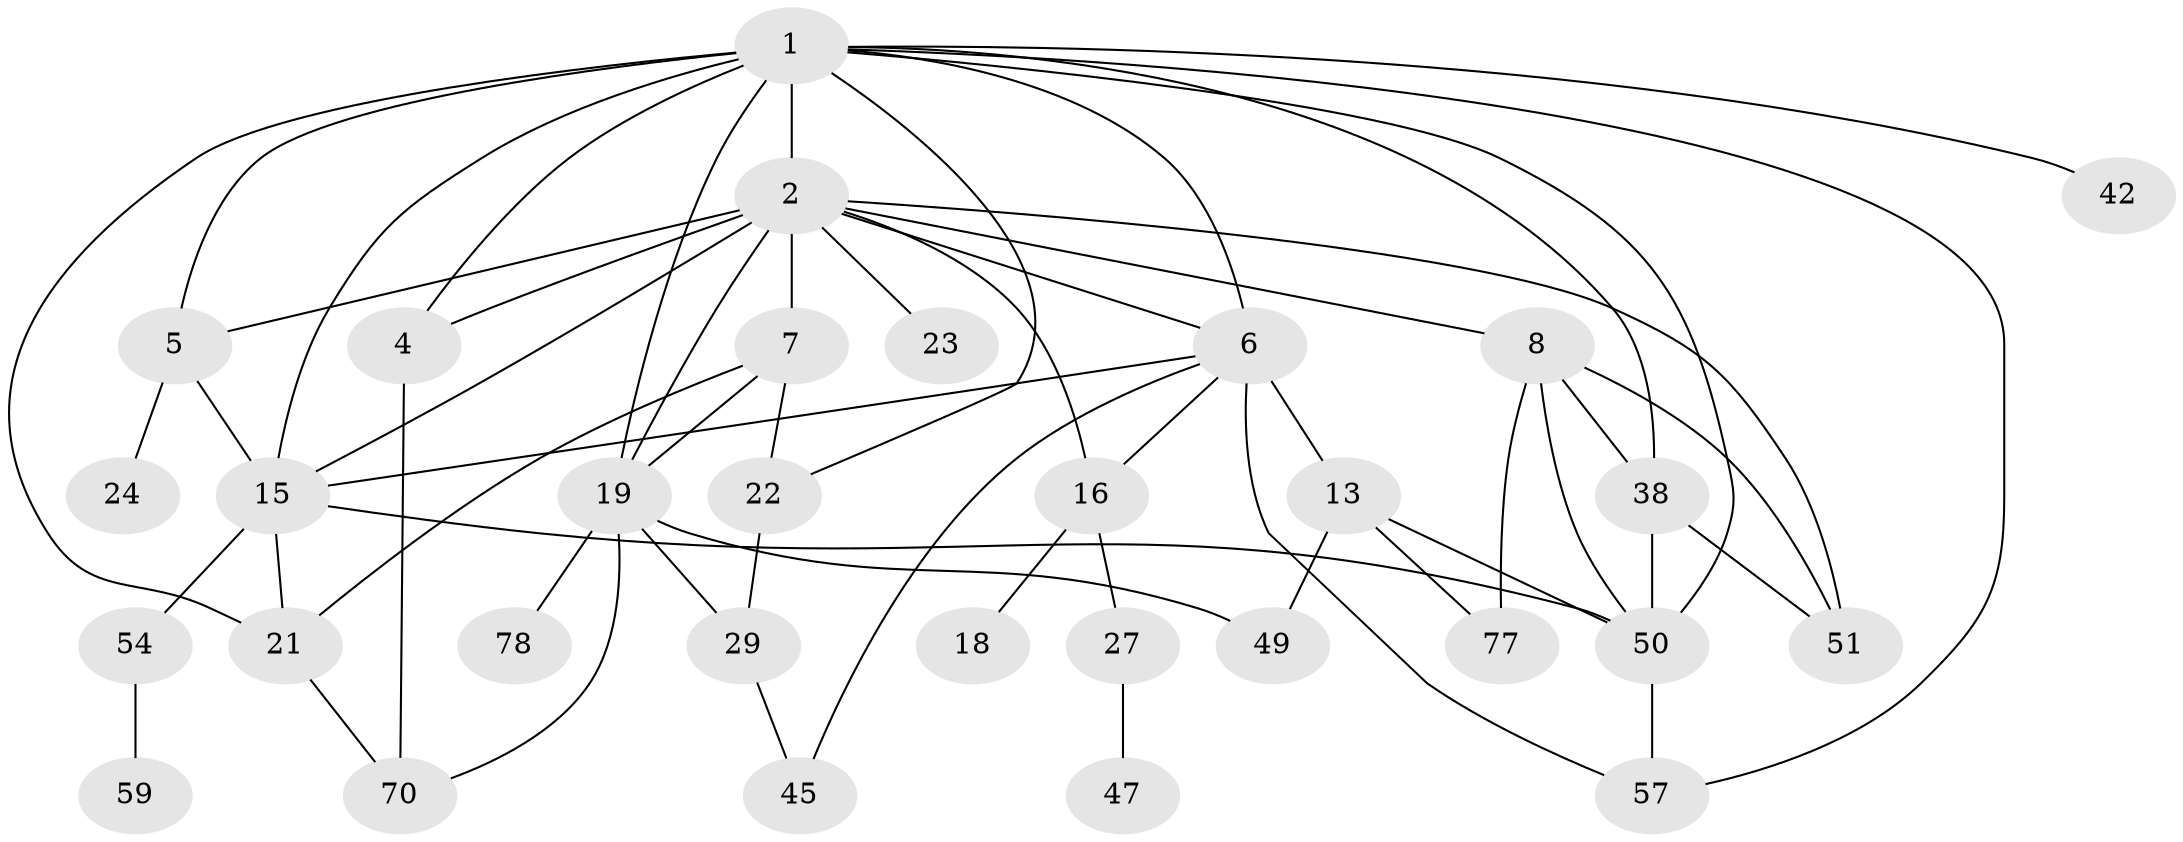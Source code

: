 // original degree distribution, {7: 0.02564102564102564, 5: 0.10256410256410256, 2: 0.34615384615384615, 3: 0.23076923076923078, 4: 0.1282051282051282, 1: 0.15384615384615385, 8: 0.01282051282051282}
// Generated by graph-tools (version 1.1) at 2025/17/03/04/25 18:17:11]
// undirected, 31 vertices, 57 edges
graph export_dot {
graph [start="1"]
  node [color=gray90,style=filled];
  1 [super="+25+41"];
  2 [super="+3"];
  4 [super="+44"];
  5 [super="+33+12"];
  6 [super="+11"];
  7 [super="+43"];
  8 [super="+10+34"];
  13 [super="+64"];
  15 [super="+39+76"];
  16;
  18;
  19 [super="+31+36+20"];
  21 [super="+26"];
  22 [super="+37"];
  23;
  24;
  27;
  29;
  38 [super="+69"];
  42;
  45;
  47;
  49;
  50 [super="+63+58+74"];
  51 [super="+61+56"];
  54 [super="+55"];
  57 [super="+71"];
  59;
  70 [super="+75+72"];
  77;
  78;
  1 -- 2;
  1 -- 4;
  1 -- 5;
  1 -- 22;
  1 -- 6;
  1 -- 38;
  1 -- 42;
  1 -- 50;
  1 -- 57;
  1 -- 15;
  1 -- 21;
  1 -- 19 [weight=2];
  2 -- 6;
  2 -- 7;
  2 -- 23;
  2 -- 16;
  2 -- 15;
  2 -- 19;
  2 -- 4 [weight=2];
  2 -- 5;
  2 -- 51;
  2 -- 8;
  4 -- 70;
  5 -- 24;
  5 -- 15 [weight=2];
  6 -- 13;
  6 -- 16;
  6 -- 57;
  6 -- 45;
  6 -- 15;
  7 -- 22;
  7 -- 19;
  7 -- 21;
  8 -- 38;
  8 -- 51 [weight=2];
  8 -- 77;
  8 -- 50;
  13 -- 50 [weight=2];
  13 -- 49;
  13 -- 77;
  15 -- 21;
  15 -- 54;
  15 -- 50;
  16 -- 18;
  16 -- 27;
  19 -- 29;
  19 -- 49;
  19 -- 78;
  19 -- 70;
  21 -- 70;
  22 -- 29;
  27 -- 47;
  29 -- 45;
  38 -- 51;
  38 -- 50;
  50 -- 57;
  54 -- 59;
}
